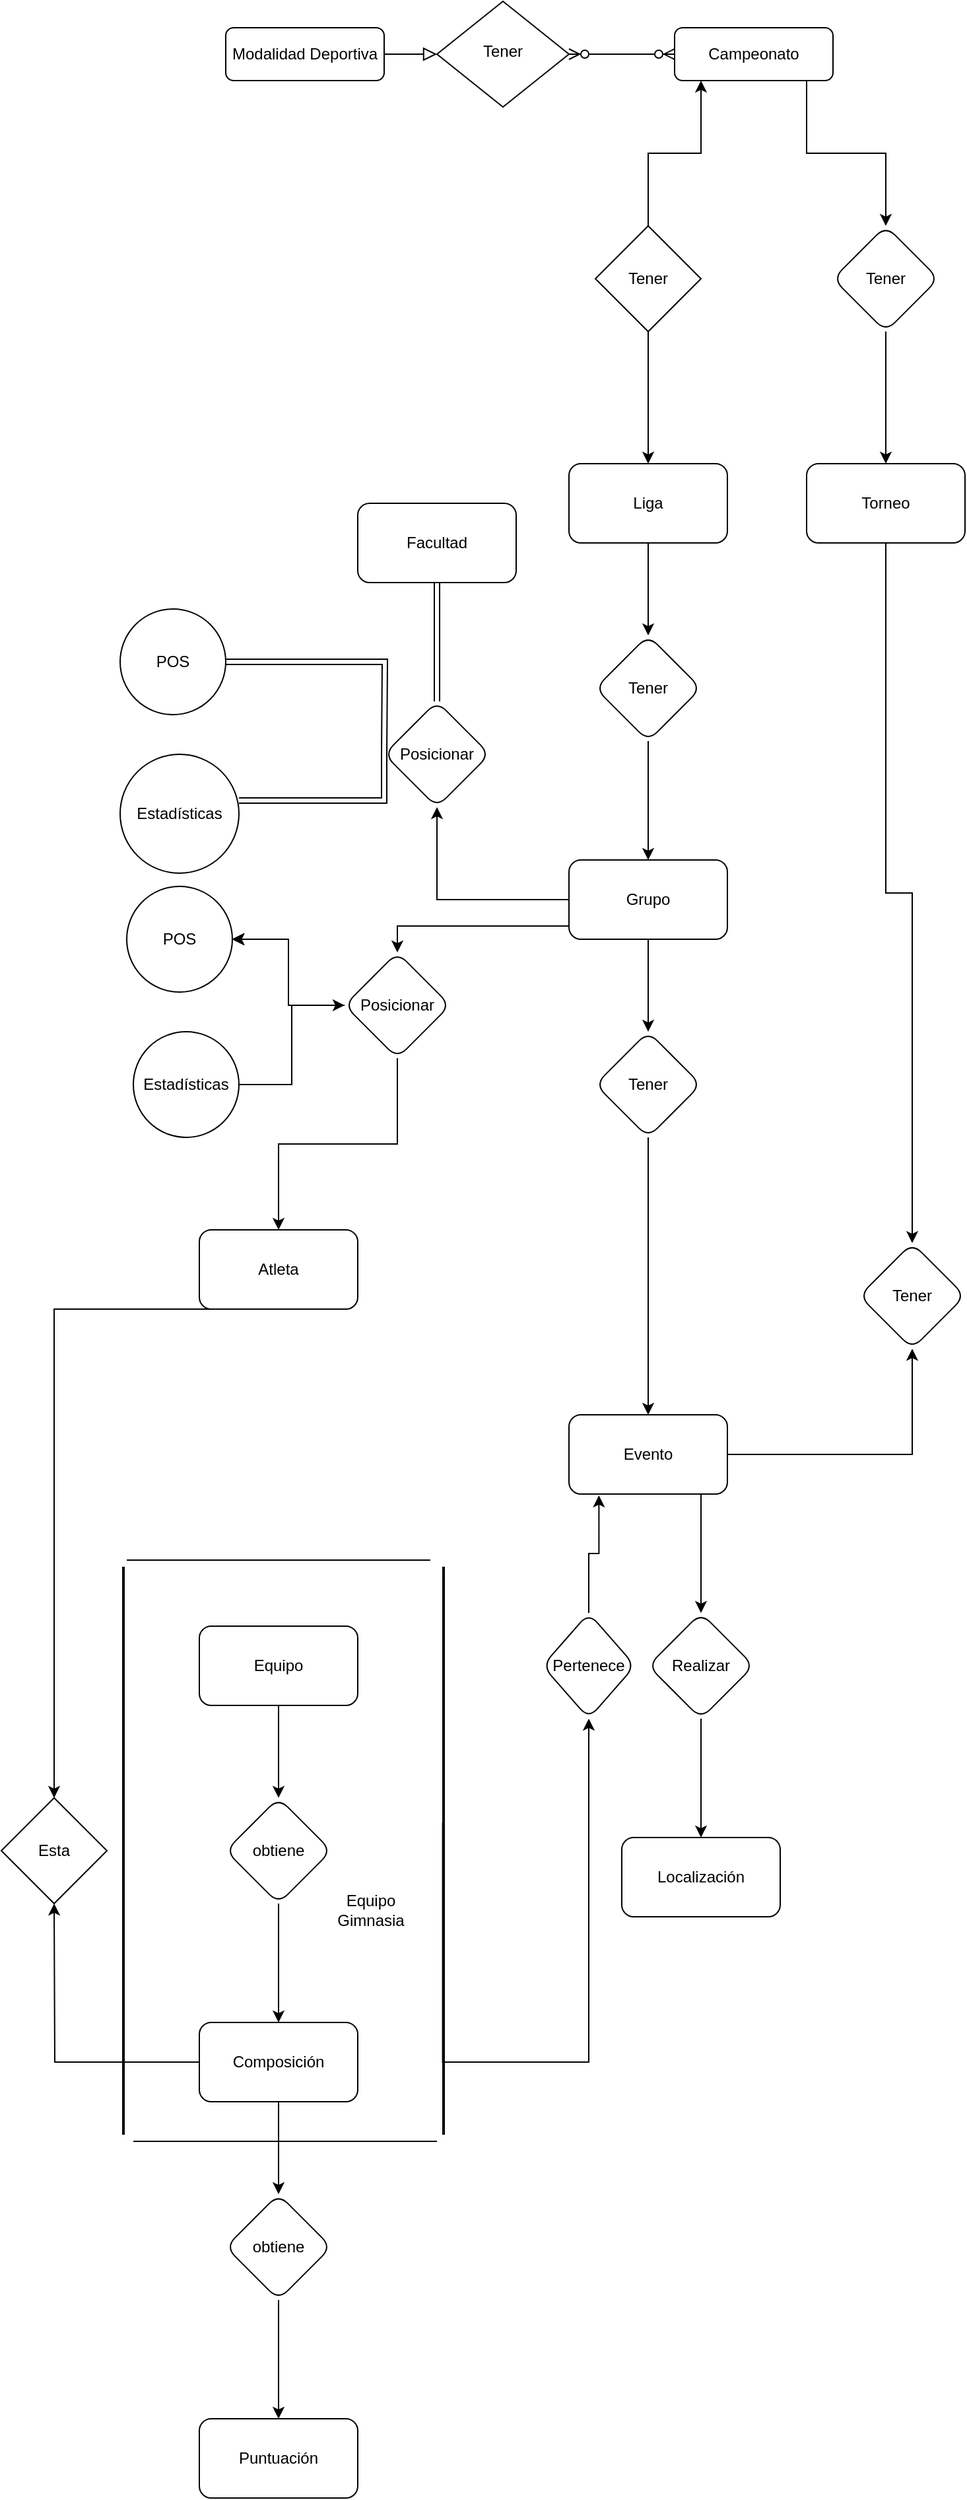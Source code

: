 <mxfile version="22.0.2" type="device">
  <diagram id="C5RBs43oDa-KdzZeNtuy" name="Page-1">
    <mxGraphModel dx="1847" dy="496" grid="1" gridSize="10" guides="1" tooltips="1" connect="1" arrows="1" fold="1" page="1" pageScale="1" pageWidth="827" pageHeight="1169" math="0" shadow="0">
      <root>
        <mxCell id="WIyWlLk6GJQsqaUBKTNV-0" />
        <mxCell id="WIyWlLk6GJQsqaUBKTNV-1" parent="WIyWlLk6GJQsqaUBKTNV-0" />
        <mxCell id="WIyWlLk6GJQsqaUBKTNV-2" value="" style="rounded=0;html=1;jettySize=auto;orthogonalLoop=1;fontSize=11;endArrow=block;endFill=0;endSize=8;strokeWidth=1;shadow=0;labelBackgroundColor=none;edgeStyle=orthogonalEdgeStyle;" parent="WIyWlLk6GJQsqaUBKTNV-1" source="WIyWlLk6GJQsqaUBKTNV-3" target="WIyWlLk6GJQsqaUBKTNV-6" edge="1">
          <mxGeometry relative="1" as="geometry" />
        </mxCell>
        <mxCell id="WIyWlLk6GJQsqaUBKTNV-3" value="Modalidad Deportiva" style="rounded=1;whiteSpace=wrap;html=1;fontSize=12;glass=0;strokeWidth=1;shadow=0;" parent="WIyWlLk6GJQsqaUBKTNV-1" vertex="1">
          <mxGeometry x="160" y="80" width="120" height="40" as="geometry" />
        </mxCell>
        <mxCell id="WIyWlLk6GJQsqaUBKTNV-6" value="Tener" style="rhombus;whiteSpace=wrap;html=1;shadow=0;fontFamily=Helvetica;fontSize=12;align=center;strokeWidth=1;spacing=6;spacingTop=-4;" parent="WIyWlLk6GJQsqaUBKTNV-1" vertex="1">
          <mxGeometry x="320" y="60" width="100" height="80" as="geometry" />
        </mxCell>
        <mxCell id="ZvgyUi1ns9W4Q0MeteP5-15" value="" style="edgeStyle=orthogonalEdgeStyle;rounded=0;orthogonalLoop=1;jettySize=auto;html=1;" parent="WIyWlLk6GJQsqaUBKTNV-1" source="WIyWlLk6GJQsqaUBKTNV-7" target="ZvgyUi1ns9W4Q0MeteP5-14" edge="1">
          <mxGeometry relative="1" as="geometry">
            <Array as="points">
              <mxPoint x="600" y="175" />
              <mxPoint x="660" y="175" />
            </Array>
          </mxGeometry>
        </mxCell>
        <mxCell id="WIyWlLk6GJQsqaUBKTNV-7" value="Campeonato" style="rounded=1;whiteSpace=wrap;html=1;fontSize=12;glass=0;strokeWidth=1;shadow=0;" parent="WIyWlLk6GJQsqaUBKTNV-1" vertex="1">
          <mxGeometry x="500" y="80" width="120" height="40" as="geometry" />
        </mxCell>
        <mxCell id="ZvgyUi1ns9W4Q0MeteP5-18" value="" style="edgeStyle=orthogonalEdgeStyle;rounded=0;orthogonalLoop=1;jettySize=auto;html=1;" parent="WIyWlLk6GJQsqaUBKTNV-1" source="ZvgyUi1ns9W4Q0MeteP5-3" target="ZvgyUi1ns9W4Q0MeteP5-17" edge="1">
          <mxGeometry relative="1" as="geometry" />
        </mxCell>
        <mxCell id="ZvgyUi1ns9W4Q0MeteP5-3" value="Liga" style="whiteSpace=wrap;html=1;rounded=1;glass=0;strokeWidth=1;shadow=0;" parent="WIyWlLk6GJQsqaUBKTNV-1" vertex="1">
          <mxGeometry x="420" y="410" width="120" height="60" as="geometry" />
        </mxCell>
        <mxCell id="ZvgyUi1ns9W4Q0MeteP5-29" style="edgeStyle=orthogonalEdgeStyle;rounded=0;orthogonalLoop=1;jettySize=auto;html=1;" parent="WIyWlLk6GJQsqaUBKTNV-1" source="ZvgyUi1ns9W4Q0MeteP5-7" target="ZvgyUi1ns9W4Q0MeteP5-27" edge="1">
          <mxGeometry relative="1" as="geometry" />
        </mxCell>
        <mxCell id="ZvgyUi1ns9W4Q0MeteP5-7" value="Torneo" style="whiteSpace=wrap;html=1;rounded=1;glass=0;strokeWidth=1;shadow=0;" parent="WIyWlLk6GJQsqaUBKTNV-1" vertex="1">
          <mxGeometry x="600" y="410" width="120" height="60" as="geometry" />
        </mxCell>
        <mxCell id="ZvgyUi1ns9W4Q0MeteP5-12" value="" style="edgeStyle=orthogonalEdgeStyle;rounded=0;orthogonalLoop=1;jettySize=auto;html=1;" parent="WIyWlLk6GJQsqaUBKTNV-1" source="ZvgyUi1ns9W4Q0MeteP5-11" target="WIyWlLk6GJQsqaUBKTNV-7" edge="1">
          <mxGeometry relative="1" as="geometry">
            <Array as="points">
              <mxPoint x="480" y="175" />
              <mxPoint x="520" y="175" />
            </Array>
          </mxGeometry>
        </mxCell>
        <mxCell id="ZvgyUi1ns9W4Q0MeteP5-13" value="" style="edgeStyle=orthogonalEdgeStyle;rounded=0;orthogonalLoop=1;jettySize=auto;html=1;" parent="WIyWlLk6GJQsqaUBKTNV-1" source="ZvgyUi1ns9W4Q0MeteP5-11" target="ZvgyUi1ns9W4Q0MeteP5-3" edge="1">
          <mxGeometry relative="1" as="geometry" />
        </mxCell>
        <mxCell id="ZvgyUi1ns9W4Q0MeteP5-11" value="Tener" style="rhombus;whiteSpace=wrap;html=1;" parent="WIyWlLk6GJQsqaUBKTNV-1" vertex="1">
          <mxGeometry x="440" y="230" width="80" height="80" as="geometry" />
        </mxCell>
        <mxCell id="ZvgyUi1ns9W4Q0MeteP5-16" value="" style="edgeStyle=orthogonalEdgeStyle;rounded=0;orthogonalLoop=1;jettySize=auto;html=1;" parent="WIyWlLk6GJQsqaUBKTNV-1" source="ZvgyUi1ns9W4Q0MeteP5-14" target="ZvgyUi1ns9W4Q0MeteP5-7" edge="1">
          <mxGeometry relative="1" as="geometry" />
        </mxCell>
        <mxCell id="ZvgyUi1ns9W4Q0MeteP5-14" value="Tener" style="rhombus;whiteSpace=wrap;html=1;rounded=1;glass=0;strokeWidth=1;shadow=0;" parent="WIyWlLk6GJQsqaUBKTNV-1" vertex="1">
          <mxGeometry x="620" y="230" width="80" height="80" as="geometry" />
        </mxCell>
        <mxCell id="ZvgyUi1ns9W4Q0MeteP5-20" value="" style="edgeStyle=orthogonalEdgeStyle;rounded=0;orthogonalLoop=1;jettySize=auto;html=1;" parent="WIyWlLk6GJQsqaUBKTNV-1" source="ZvgyUi1ns9W4Q0MeteP5-17" target="ZvgyUi1ns9W4Q0MeteP5-19" edge="1">
          <mxGeometry relative="1" as="geometry" />
        </mxCell>
        <mxCell id="ZvgyUi1ns9W4Q0MeteP5-17" value="Tener" style="rhombus;whiteSpace=wrap;html=1;rounded=1;glass=0;strokeWidth=1;shadow=0;" parent="WIyWlLk6GJQsqaUBKTNV-1" vertex="1">
          <mxGeometry x="440" y="540" width="80" height="80" as="geometry" />
        </mxCell>
        <mxCell id="ZvgyUi1ns9W4Q0MeteP5-24" value="" style="edgeStyle=orthogonalEdgeStyle;rounded=0;orthogonalLoop=1;jettySize=auto;html=1;" parent="WIyWlLk6GJQsqaUBKTNV-1" source="ZvgyUi1ns9W4Q0MeteP5-19" target="ZvgyUi1ns9W4Q0MeteP5-23" edge="1">
          <mxGeometry relative="1" as="geometry" />
        </mxCell>
        <mxCell id="ZvgyUi1ns9W4Q0MeteP5-31" value="" style="edgeStyle=orthogonalEdgeStyle;rounded=0;orthogonalLoop=1;jettySize=auto;html=1;" parent="WIyWlLk6GJQsqaUBKTNV-1" source="ZvgyUi1ns9W4Q0MeteP5-19" target="ZvgyUi1ns9W4Q0MeteP5-30" edge="1">
          <mxGeometry relative="1" as="geometry">
            <Array as="points">
              <mxPoint x="290" y="760" />
            </Array>
          </mxGeometry>
        </mxCell>
        <mxCell id="ZvgyUi1ns9W4Q0MeteP5-55" value="" style="edgeStyle=orthogonalEdgeStyle;rounded=0;orthogonalLoop=1;jettySize=auto;html=1;" parent="WIyWlLk6GJQsqaUBKTNV-1" source="ZvgyUi1ns9W4Q0MeteP5-19" target="ZvgyUi1ns9W4Q0MeteP5-54" edge="1">
          <mxGeometry relative="1" as="geometry" />
        </mxCell>
        <mxCell id="ZvgyUi1ns9W4Q0MeteP5-19" value="Grupo" style="whiteSpace=wrap;html=1;rounded=1;glass=0;strokeWidth=1;shadow=0;" parent="WIyWlLk6GJQsqaUBKTNV-1" vertex="1">
          <mxGeometry x="420" y="710" width="120" height="60" as="geometry" />
        </mxCell>
        <mxCell id="ZvgyUi1ns9W4Q0MeteP5-26" value="" style="edgeStyle=orthogonalEdgeStyle;rounded=0;orthogonalLoop=1;jettySize=auto;html=1;" parent="WIyWlLk6GJQsqaUBKTNV-1" source="ZvgyUi1ns9W4Q0MeteP5-23" target="ZvgyUi1ns9W4Q0MeteP5-25" edge="1">
          <mxGeometry relative="1" as="geometry" />
        </mxCell>
        <mxCell id="ZvgyUi1ns9W4Q0MeteP5-23" value="Tener" style="rhombus;whiteSpace=wrap;html=1;rounded=1;glass=0;strokeWidth=1;shadow=0;" parent="WIyWlLk6GJQsqaUBKTNV-1" vertex="1">
          <mxGeometry x="440" y="840" width="80" height="80" as="geometry" />
        </mxCell>
        <mxCell id="ZvgyUi1ns9W4Q0MeteP5-28" value="" style="edgeStyle=orthogonalEdgeStyle;rounded=0;orthogonalLoop=1;jettySize=auto;html=1;" parent="WIyWlLk6GJQsqaUBKTNV-1" source="ZvgyUi1ns9W4Q0MeteP5-25" target="ZvgyUi1ns9W4Q0MeteP5-27" edge="1">
          <mxGeometry relative="1" as="geometry" />
        </mxCell>
        <mxCell id="J-cm5UHr2P4jiwSGRvaJ-4" value="" style="edgeStyle=orthogonalEdgeStyle;rounded=0;orthogonalLoop=1;jettySize=auto;html=1;" parent="WIyWlLk6GJQsqaUBKTNV-1" source="ZvgyUi1ns9W4Q0MeteP5-25" target="J-cm5UHr2P4jiwSGRvaJ-3" edge="1">
          <mxGeometry relative="1" as="geometry">
            <Array as="points">
              <mxPoint x="520" y="1200" />
              <mxPoint x="520" y="1200" />
            </Array>
          </mxGeometry>
        </mxCell>
        <mxCell id="ZvgyUi1ns9W4Q0MeteP5-25" value="Evento" style="whiteSpace=wrap;html=1;rounded=1;glass=0;strokeWidth=1;shadow=0;" parent="WIyWlLk6GJQsqaUBKTNV-1" vertex="1">
          <mxGeometry x="420" y="1130" width="120" height="60" as="geometry" />
        </mxCell>
        <mxCell id="ZvgyUi1ns9W4Q0MeteP5-27" value="Tener" style="rhombus;whiteSpace=wrap;html=1;rounded=1;glass=0;strokeWidth=1;shadow=0;" parent="WIyWlLk6GJQsqaUBKTNV-1" vertex="1">
          <mxGeometry x="640" y="1000" width="80" height="80" as="geometry" />
        </mxCell>
        <mxCell id="ZvgyUi1ns9W4Q0MeteP5-35" value="" style="edgeStyle=orthogonalEdgeStyle;rounded=0;orthogonalLoop=1;jettySize=auto;html=1;" parent="WIyWlLk6GJQsqaUBKTNV-1" source="ZvgyUi1ns9W4Q0MeteP5-30" target="ZvgyUi1ns9W4Q0MeteP5-34" edge="1">
          <mxGeometry relative="1" as="geometry" />
        </mxCell>
        <mxCell id="ZvgyUi1ns9W4Q0MeteP5-36" value="" style="edgeStyle=orthogonalEdgeStyle;rounded=0;orthogonalLoop=1;jettySize=auto;html=1;" parent="WIyWlLk6GJQsqaUBKTNV-1" source="ZvgyUi1ns9W4Q0MeteP5-30" target="ZvgyUi1ns9W4Q0MeteP5-34" edge="1">
          <mxGeometry relative="1" as="geometry" />
        </mxCell>
        <mxCell id="ZvgyUi1ns9W4Q0MeteP5-38" value="" style="edgeStyle=orthogonalEdgeStyle;rounded=0;orthogonalLoop=1;jettySize=auto;html=1;" parent="WIyWlLk6GJQsqaUBKTNV-1" source="ZvgyUi1ns9W4Q0MeteP5-30" target="ZvgyUi1ns9W4Q0MeteP5-34" edge="1">
          <mxGeometry relative="1" as="geometry" />
        </mxCell>
        <mxCell id="ZvgyUi1ns9W4Q0MeteP5-39" value="" style="edgeStyle=orthogonalEdgeStyle;rounded=0;orthogonalLoop=1;jettySize=auto;html=1;" parent="WIyWlLk6GJQsqaUBKTNV-1" source="ZvgyUi1ns9W4Q0MeteP5-30" target="ZvgyUi1ns9W4Q0MeteP5-34" edge="1">
          <mxGeometry relative="1" as="geometry" />
        </mxCell>
        <mxCell id="ZvgyUi1ns9W4Q0MeteP5-40" value="" style="edgeStyle=orthogonalEdgeStyle;rounded=0;orthogonalLoop=1;jettySize=auto;html=1;" parent="WIyWlLk6GJQsqaUBKTNV-1" source="ZvgyUi1ns9W4Q0MeteP5-30" target="ZvgyUi1ns9W4Q0MeteP5-34" edge="1">
          <mxGeometry relative="1" as="geometry" />
        </mxCell>
        <mxCell id="ZvgyUi1ns9W4Q0MeteP5-47" value="" style="edgeStyle=orthogonalEdgeStyle;rounded=0;orthogonalLoop=1;jettySize=auto;html=1;" parent="WIyWlLk6GJQsqaUBKTNV-1" source="ZvgyUi1ns9W4Q0MeteP5-30" target="ZvgyUi1ns9W4Q0MeteP5-46" edge="1">
          <mxGeometry relative="1" as="geometry" />
        </mxCell>
        <mxCell id="ZvgyUi1ns9W4Q0MeteP5-30" value="Posicionar" style="rhombus;whiteSpace=wrap;html=1;rounded=1;glass=0;strokeWidth=1;shadow=0;" parent="WIyWlLk6GJQsqaUBKTNV-1" vertex="1">
          <mxGeometry x="250" y="780" width="80" height="80" as="geometry" />
        </mxCell>
        <mxCell id="ZvgyUi1ns9W4Q0MeteP5-34" value="POS" style="ellipse;whiteSpace=wrap;html=1;rounded=1;glass=0;strokeWidth=1;shadow=0;" parent="WIyWlLk6GJQsqaUBKTNV-1" vertex="1">
          <mxGeometry x="85" y="730" width="80" height="80" as="geometry" />
        </mxCell>
        <mxCell id="ZvgyUi1ns9W4Q0MeteP5-45" value="" style="edgeStyle=orthogonalEdgeStyle;rounded=0;orthogonalLoop=1;jettySize=auto;html=1;" parent="WIyWlLk6GJQsqaUBKTNV-1" source="ZvgyUi1ns9W4Q0MeteP5-44" target="ZvgyUi1ns9W4Q0MeteP5-30" edge="1">
          <mxGeometry relative="1" as="geometry" />
        </mxCell>
        <mxCell id="ZvgyUi1ns9W4Q0MeteP5-44" value="Estadísticas" style="ellipse;whiteSpace=wrap;html=1;aspect=fixed;" parent="WIyWlLk6GJQsqaUBKTNV-1" vertex="1">
          <mxGeometry x="90" y="840" width="80" height="80" as="geometry" />
        </mxCell>
        <mxCell id="OQ6I-N8DOyTGP8J5Bnv_-4" style="edgeStyle=orthogonalEdgeStyle;rounded=0;orthogonalLoop=1;jettySize=auto;html=1;exitX=0.25;exitY=1;exitDx=0;exitDy=0;" edge="1" parent="WIyWlLk6GJQsqaUBKTNV-1" source="ZvgyUi1ns9W4Q0MeteP5-46" target="OQ6I-N8DOyTGP8J5Bnv_-3">
          <mxGeometry relative="1" as="geometry">
            <Array as="points">
              <mxPoint x="30" y="1050" />
            </Array>
          </mxGeometry>
        </mxCell>
        <mxCell id="ZvgyUi1ns9W4Q0MeteP5-46" value="Atleta" style="whiteSpace=wrap;html=1;rounded=1;glass=0;strokeWidth=1;shadow=0;" parent="WIyWlLk6GJQsqaUBKTNV-1" vertex="1">
          <mxGeometry x="140" y="990" width="120" height="60" as="geometry" />
        </mxCell>
        <mxCell id="ZvgyUi1ns9W4Q0MeteP5-72" style="edgeStyle=orthogonalEdgeStyle;shape=link;rounded=0;orthogonalLoop=1;jettySize=auto;html=1;exitX=0;exitY=0.5;exitDx=0;exitDy=0;" parent="WIyWlLk6GJQsqaUBKTNV-1" edge="1">
          <mxGeometry relative="1" as="geometry">
            <mxPoint x="280" y="630" as="sourcePoint" />
            <mxPoint x="170" y="665" as="targetPoint" />
            <Array as="points">
              <mxPoint x="280" y="665" />
            </Array>
          </mxGeometry>
        </mxCell>
        <mxCell id="ZvgyUi1ns9W4Q0MeteP5-75" value="" style="edgeStyle=orthogonalEdgeStyle;shape=link;rounded=0;orthogonalLoop=1;jettySize=auto;html=1;" parent="WIyWlLk6GJQsqaUBKTNV-1" source="ZvgyUi1ns9W4Q0MeteP5-54" target="ZvgyUi1ns9W4Q0MeteP5-74" edge="1">
          <mxGeometry relative="1" as="geometry" />
        </mxCell>
        <mxCell id="ZvgyUi1ns9W4Q0MeteP5-54" value="Posicionar" style="rhombus;whiteSpace=wrap;html=1;rounded=1;glass=0;strokeWidth=1;shadow=0;" parent="WIyWlLk6GJQsqaUBKTNV-1" vertex="1">
          <mxGeometry x="280" y="590" width="80" height="80" as="geometry" />
        </mxCell>
        <mxCell id="ZvgyUi1ns9W4Q0MeteP5-73" style="edgeStyle=orthogonalEdgeStyle;shape=link;rounded=0;orthogonalLoop=1;jettySize=auto;html=1;exitX=1;exitY=0.5;exitDx=0;exitDy=0;" parent="WIyWlLk6GJQsqaUBKTNV-1" source="ZvgyUi1ns9W4Q0MeteP5-60" edge="1">
          <mxGeometry relative="1" as="geometry">
            <mxPoint x="280" y="630" as="targetPoint" />
          </mxGeometry>
        </mxCell>
        <mxCell id="ZvgyUi1ns9W4Q0MeteP5-60" value="POS" style="ellipse;whiteSpace=wrap;html=1;rounded=1;glass=0;strokeWidth=1;shadow=0;" parent="WIyWlLk6GJQsqaUBKTNV-1" vertex="1">
          <mxGeometry x="80" y="520" width="80" height="80" as="geometry" />
        </mxCell>
        <mxCell id="ZvgyUi1ns9W4Q0MeteP5-62" value="Estadísticas" style="ellipse;whiteSpace=wrap;html=1;aspect=fixed;" parent="WIyWlLk6GJQsqaUBKTNV-1" vertex="1">
          <mxGeometry x="80" y="630" width="90" height="90" as="geometry" />
        </mxCell>
        <mxCell id="ZvgyUi1ns9W4Q0MeteP5-74" value="Facultad" style="whiteSpace=wrap;html=1;rounded=1;glass=0;strokeWidth=1;shadow=0;" parent="WIyWlLk6GJQsqaUBKTNV-1" vertex="1">
          <mxGeometry x="260" y="440" width="120" height="60" as="geometry" />
        </mxCell>
        <mxCell id="J-cm5UHr2P4jiwSGRvaJ-8" value="" style="edgeStyle=orthogonalEdgeStyle;rounded=0;orthogonalLoop=1;jettySize=auto;html=1;" parent="WIyWlLk6GJQsqaUBKTNV-1" source="ZvgyUi1ns9W4Q0MeteP5-78" target="J-cm5UHr2P4jiwSGRvaJ-7" edge="1">
          <mxGeometry relative="1" as="geometry" />
        </mxCell>
        <mxCell id="ZvgyUi1ns9W4Q0MeteP5-78" value="Equipo" style="whiteSpace=wrap;html=1;rounded=1;glass=0;strokeWidth=1;shadow=0;" parent="WIyWlLk6GJQsqaUBKTNV-1" vertex="1">
          <mxGeometry x="140" y="1290" width="120" height="60" as="geometry" />
        </mxCell>
        <mxCell id="J-cm5UHr2P4jiwSGRvaJ-0" value="" style="edgeStyle=entityRelationEdgeStyle;fontSize=12;html=1;endArrow=ERzeroToMany;endFill=1;startArrow=ERzeroToMany;rounded=0;entryX=0;entryY=0.5;entryDx=0;entryDy=0;exitX=1;exitY=0.5;exitDx=0;exitDy=0;" parent="WIyWlLk6GJQsqaUBKTNV-1" source="WIyWlLk6GJQsqaUBKTNV-6" target="WIyWlLk6GJQsqaUBKTNV-7" edge="1">
          <mxGeometry width="100" height="100" relative="1" as="geometry">
            <mxPoint x="360" y="270" as="sourcePoint" />
            <mxPoint x="460" y="170" as="targetPoint" />
          </mxGeometry>
        </mxCell>
        <mxCell id="J-cm5UHr2P4jiwSGRvaJ-6" value="" style="edgeStyle=orthogonalEdgeStyle;rounded=0;orthogonalLoop=1;jettySize=auto;html=1;" parent="WIyWlLk6GJQsqaUBKTNV-1" source="J-cm5UHr2P4jiwSGRvaJ-3" target="J-cm5UHr2P4jiwSGRvaJ-5" edge="1">
          <mxGeometry relative="1" as="geometry" />
        </mxCell>
        <mxCell id="J-cm5UHr2P4jiwSGRvaJ-3" value="Realizar" style="rhombus;whiteSpace=wrap;html=1;rounded=1;glass=0;strokeWidth=1;shadow=0;" parent="WIyWlLk6GJQsqaUBKTNV-1" vertex="1">
          <mxGeometry x="480" y="1280" width="80" height="80" as="geometry" />
        </mxCell>
        <mxCell id="J-cm5UHr2P4jiwSGRvaJ-5" value="Localización" style="whiteSpace=wrap;html=1;rounded=1;glass=0;strokeWidth=1;shadow=0;" parent="WIyWlLk6GJQsqaUBKTNV-1" vertex="1">
          <mxGeometry x="460" y="1450" width="120" height="60" as="geometry" />
        </mxCell>
        <mxCell id="J-cm5UHr2P4jiwSGRvaJ-10" value="" style="edgeStyle=orthogonalEdgeStyle;rounded=0;orthogonalLoop=1;jettySize=auto;html=1;" parent="WIyWlLk6GJQsqaUBKTNV-1" source="J-cm5UHr2P4jiwSGRvaJ-7" target="J-cm5UHr2P4jiwSGRvaJ-9" edge="1">
          <mxGeometry relative="1" as="geometry" />
        </mxCell>
        <mxCell id="J-cm5UHr2P4jiwSGRvaJ-7" value="obtiene" style="rhombus;whiteSpace=wrap;html=1;rounded=1;glass=0;strokeWidth=1;shadow=0;" parent="WIyWlLk6GJQsqaUBKTNV-1" vertex="1">
          <mxGeometry x="160" y="1420" width="80" height="80" as="geometry" />
        </mxCell>
        <mxCell id="OQ6I-N8DOyTGP8J5Bnv_-2" value="" style="edgeStyle=orthogonalEdgeStyle;rounded=0;orthogonalLoop=1;jettySize=auto;html=1;" edge="1" parent="WIyWlLk6GJQsqaUBKTNV-1" source="J-cm5UHr2P4jiwSGRvaJ-9">
          <mxGeometry relative="1" as="geometry">
            <mxPoint x="30" y="1500" as="targetPoint" />
          </mxGeometry>
        </mxCell>
        <mxCell id="OQ6I-N8DOyTGP8J5Bnv_-6" style="edgeStyle=orthogonalEdgeStyle;rounded=0;orthogonalLoop=1;jettySize=auto;html=1;entryX=0.5;entryY=1;entryDx=0;entryDy=0;exitX=0.451;exitY=0.567;exitDx=0;exitDy=0;exitPerimeter=0;" edge="1" parent="WIyWlLk6GJQsqaUBKTNV-1" source="J-cm5UHr2P4jiwSGRvaJ-115" target="C9VL6kjIXkK80hVUgaJd-11">
          <mxGeometry relative="1" as="geometry">
            <mxPoint x="340" y="1440" as="sourcePoint" />
            <Array as="points">
              <mxPoint x="324" y="1620" />
              <mxPoint x="435" y="1620" />
            </Array>
          </mxGeometry>
        </mxCell>
        <mxCell id="OQ6I-N8DOyTGP8J5Bnv_-8" value="" style="edgeStyle=orthogonalEdgeStyle;rounded=0;orthogonalLoop=1;jettySize=auto;html=1;" edge="1" parent="WIyWlLk6GJQsqaUBKTNV-1" source="J-cm5UHr2P4jiwSGRvaJ-9" target="OQ6I-N8DOyTGP8J5Bnv_-7">
          <mxGeometry relative="1" as="geometry" />
        </mxCell>
        <mxCell id="J-cm5UHr2P4jiwSGRvaJ-9" value="Composición" style="whiteSpace=wrap;html=1;rounded=1;glass=0;strokeWidth=1;shadow=0;" parent="WIyWlLk6GJQsqaUBKTNV-1" vertex="1">
          <mxGeometry x="140" y="1590" width="120" height="60" as="geometry" />
        </mxCell>
        <mxCell id="J-cm5UHr2P4jiwSGRvaJ-107" value="" style="line;strokeWidth=2;direction=south;html=1;" parent="WIyWlLk6GJQsqaUBKTNV-1" vertex="1">
          <mxGeometry x="70" y="1245" width="25" height="430" as="geometry" />
        </mxCell>
        <mxCell id="J-cm5UHr2P4jiwSGRvaJ-115" value="" style="line;strokeWidth=2;direction=south;html=1;" parent="WIyWlLk6GJQsqaUBKTNV-1" vertex="1">
          <mxGeometry x="320" y="1245" width="10" height="430" as="geometry" />
        </mxCell>
        <mxCell id="J-cm5UHr2P4jiwSGRvaJ-116" value="" style="line;strokeWidth=1;rotatable=0;dashed=0;labelPosition=right;align=left;verticalAlign=middle;spacingTop=0;spacingLeft=6;points=[];portConstraint=eastwest;" parent="WIyWlLk6GJQsqaUBKTNV-1" vertex="1">
          <mxGeometry x="90" y="1675" width="230" height="10" as="geometry" />
        </mxCell>
        <mxCell id="J-cm5UHr2P4jiwSGRvaJ-117" value="" style="line;strokeWidth=1;rotatable=0;dashed=0;labelPosition=right;align=left;verticalAlign=middle;spacingTop=0;spacingLeft=6;points=[];portConstraint=eastwest;" parent="WIyWlLk6GJQsqaUBKTNV-1" vertex="1">
          <mxGeometry x="85" y="1235" width="230" height="10" as="geometry" />
        </mxCell>
        <mxCell id="C9VL6kjIXkK80hVUgaJd-0" value="Equipo Gimnasia&lt;br&gt;" style="text;html=1;strokeColor=none;fillColor=none;align=center;verticalAlign=middle;whiteSpace=wrap;rounded=0;" parent="WIyWlLk6GJQsqaUBKTNV-1" vertex="1">
          <mxGeometry x="240" y="1490" width="60" height="30" as="geometry" />
        </mxCell>
        <mxCell id="C9VL6kjIXkK80hVUgaJd-11" value="Pertenece" style="rhombus;whiteSpace=wrap;html=1;rounded=1;glass=0;strokeWidth=1;shadow=0;" parent="WIyWlLk6GJQsqaUBKTNV-1" vertex="1">
          <mxGeometry x="400" y="1280" width="70" height="80" as="geometry" />
        </mxCell>
        <mxCell id="C9VL6kjIXkK80hVUgaJd-12" style="edgeStyle=orthogonalEdgeStyle;rounded=0;orthogonalLoop=1;jettySize=auto;html=1;exitX=0.5;exitY=0;exitDx=0;exitDy=0;entryX=0.189;entryY=1.017;entryDx=0;entryDy=0;entryPerimeter=0;" parent="WIyWlLk6GJQsqaUBKTNV-1" source="C9VL6kjIXkK80hVUgaJd-11" target="ZvgyUi1ns9W4Q0MeteP5-25" edge="1">
          <mxGeometry relative="1" as="geometry" />
        </mxCell>
        <mxCell id="OQ6I-N8DOyTGP8J5Bnv_-3" value="Esta" style="rhombus;whiteSpace=wrap;html=1;" vertex="1" parent="WIyWlLk6GJQsqaUBKTNV-1">
          <mxGeometry x="-10" y="1420" width="80" height="80" as="geometry" />
        </mxCell>
        <mxCell id="OQ6I-N8DOyTGP8J5Bnv_-10" value="" style="edgeStyle=orthogonalEdgeStyle;rounded=0;orthogonalLoop=1;jettySize=auto;html=1;" edge="1" parent="WIyWlLk6GJQsqaUBKTNV-1" source="OQ6I-N8DOyTGP8J5Bnv_-7" target="OQ6I-N8DOyTGP8J5Bnv_-9">
          <mxGeometry relative="1" as="geometry" />
        </mxCell>
        <mxCell id="OQ6I-N8DOyTGP8J5Bnv_-7" value="obtiene&lt;br&gt;" style="rhombus;whiteSpace=wrap;html=1;rounded=1;glass=0;strokeWidth=1;shadow=0;" vertex="1" parent="WIyWlLk6GJQsqaUBKTNV-1">
          <mxGeometry x="160" y="1720" width="80" height="80" as="geometry" />
        </mxCell>
        <mxCell id="OQ6I-N8DOyTGP8J5Bnv_-9" value="Puntuación" style="whiteSpace=wrap;html=1;rounded=1;glass=0;strokeWidth=1;shadow=0;" vertex="1" parent="WIyWlLk6GJQsqaUBKTNV-1">
          <mxGeometry x="140" y="1890" width="120" height="60" as="geometry" />
        </mxCell>
      </root>
    </mxGraphModel>
  </diagram>
</mxfile>
